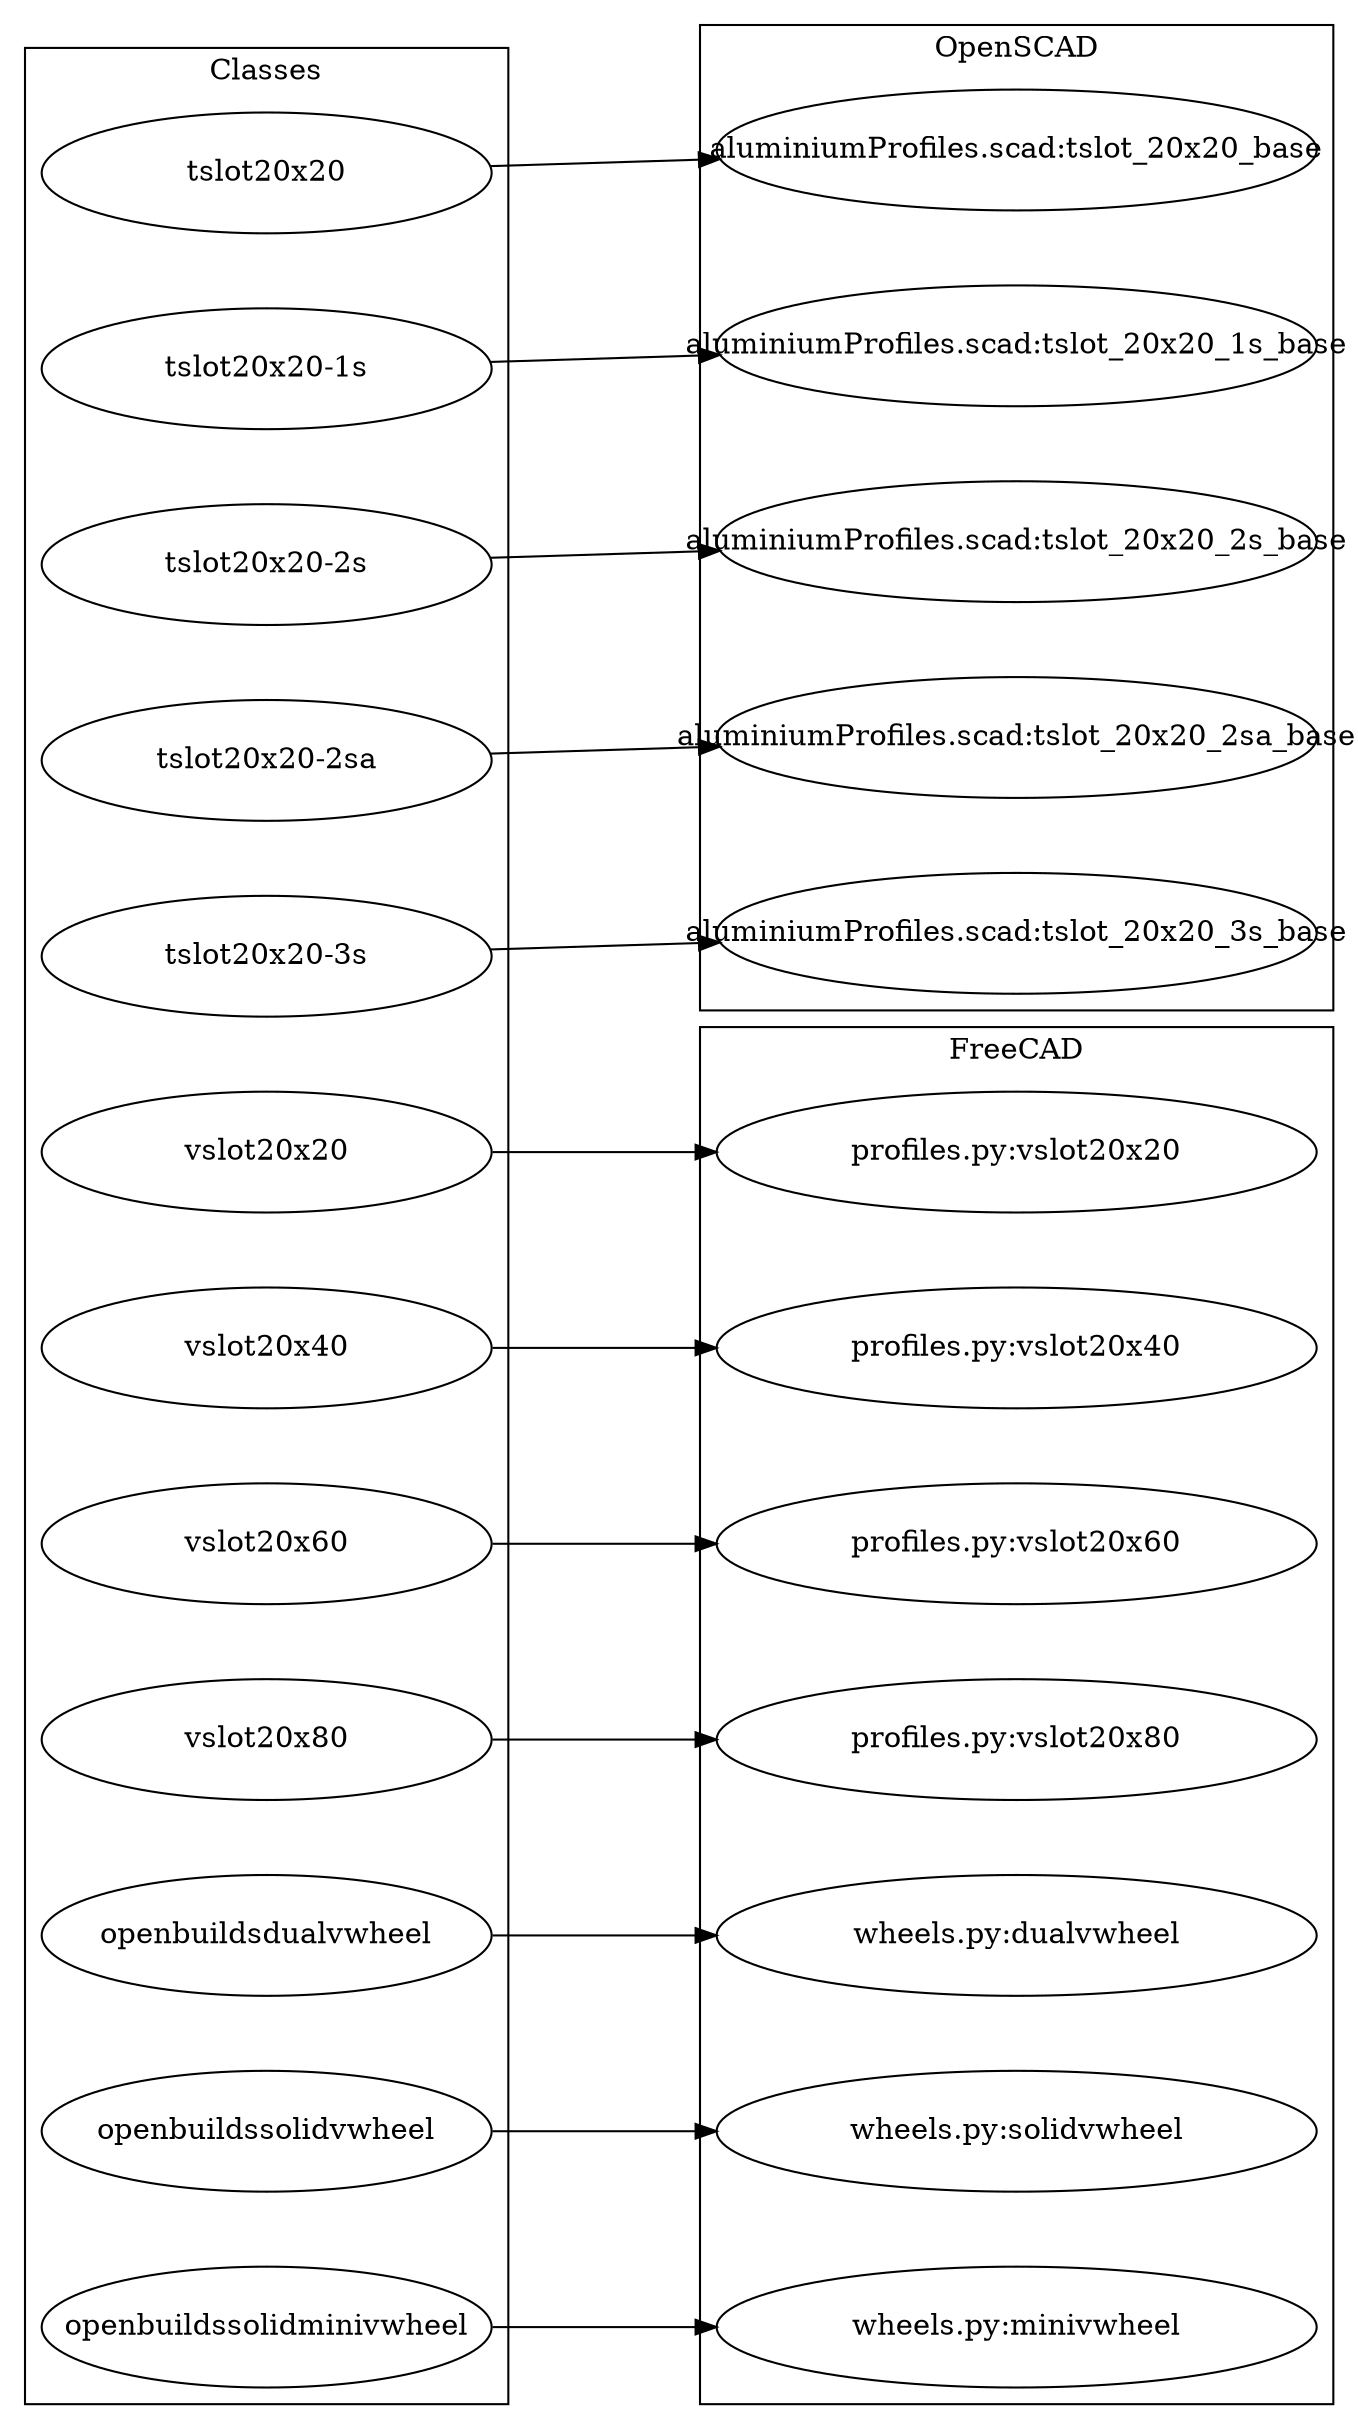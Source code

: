 digraph G {
rankdir=LR; nodesep=0.5; ranksep=1.5;splines=polyline;
subgraph cluster_cl {
label="Classes";
"tslot20x20" [width=3, height=0.8, fixedsize=true];
"tslot20x20-1s" [width=3, height=0.8, fixedsize=true];
"tslot20x20-2s" [width=3, height=0.8, fixedsize=true];
"tslot20x20-2sa" [width=3, height=0.8, fixedsize=true];
"tslot20x20-3s" [width=3, height=0.8, fixedsize=true];
"vslot20x20" [width=3, height=0.8, fixedsize=true];
"vslot20x40" [width=3, height=0.8, fixedsize=true];
"vslot20x60" [width=3, height=0.8, fixedsize=true];
"vslot20x80" [width=3, height=0.8, fixedsize=true];
"openbuildsdualvwheel" [width=3, height=0.8, fixedsize=true];
"openbuildssolidvwheel" [width=3, height=0.8, fixedsize=true];
"openbuildssolidminivwheel" [width=3, height=0.8, fixedsize=true];
}
subgraph cluster_std {
label="Standards";
}
subgraph cluster_fcd {
label="FreeCAD";
"profiles.py:vslot20x20" [width=4, height=0.8, fixedsize=true];
"profiles.py:vslot20x40" [width=4, height=0.8, fixedsize=true];
"profiles.py:vslot20x60" [width=4, height=0.8, fixedsize=true];
"profiles.py:vslot20x80" [width=4, height=0.8, fixedsize=true];
"wheels.py:dualvwheel" [width=4, height=0.8, fixedsize=true];
"wheels.py:solidvwheel" [width=4, height=0.8, fixedsize=true];
"wheels.py:minivwheel" [width=4, height=0.8, fixedsize=true];
}
subgraph cluster_ocd {
label="OpenSCAD";
"aluminiumProfiles.scad:tslot_20x20_base" [width=4, height=0.8, fixedsize=true];
"aluminiumProfiles.scad:tslot_20x20_1s_base" [width=4, height=0.8, fixedsize=true];
"aluminiumProfiles.scad:tslot_20x20_2s_base" [width=4, height=0.8, fixedsize=true];
"aluminiumProfiles.scad:tslot_20x20_2sa_base" [width=4, height=0.8, fixedsize=true];
"aluminiumProfiles.scad:tslot_20x20_3s_base" [width=4, height=0.8, fixedsize=true];
}
"tslot20x20" -> "aluminiumProfiles.scad:tslot_20x20_base";
"tslot20x20-1s" -> "aluminiumProfiles.scad:tslot_20x20_1s_base";
"tslot20x20-2s" -> "aluminiumProfiles.scad:tslot_20x20_2s_base";
"tslot20x20-2sa" -> "aluminiumProfiles.scad:tslot_20x20_2sa_base";
"tslot20x20-3s" -> "aluminiumProfiles.scad:tslot_20x20_3s_base";
"vslot20x20" -> "profiles.py:vslot20x20";
"vslot20x40" -> "profiles.py:vslot20x40";
"vslot20x60" -> "profiles.py:vslot20x60";
"vslot20x80" -> "profiles.py:vslot20x80";
"openbuildsdualvwheel" -> "wheels.py:dualvwheel";
"openbuildssolidvwheel" -> "wheels.py:solidvwheel";
"openbuildssolidminivwheel" -> "wheels.py:minivwheel";
}